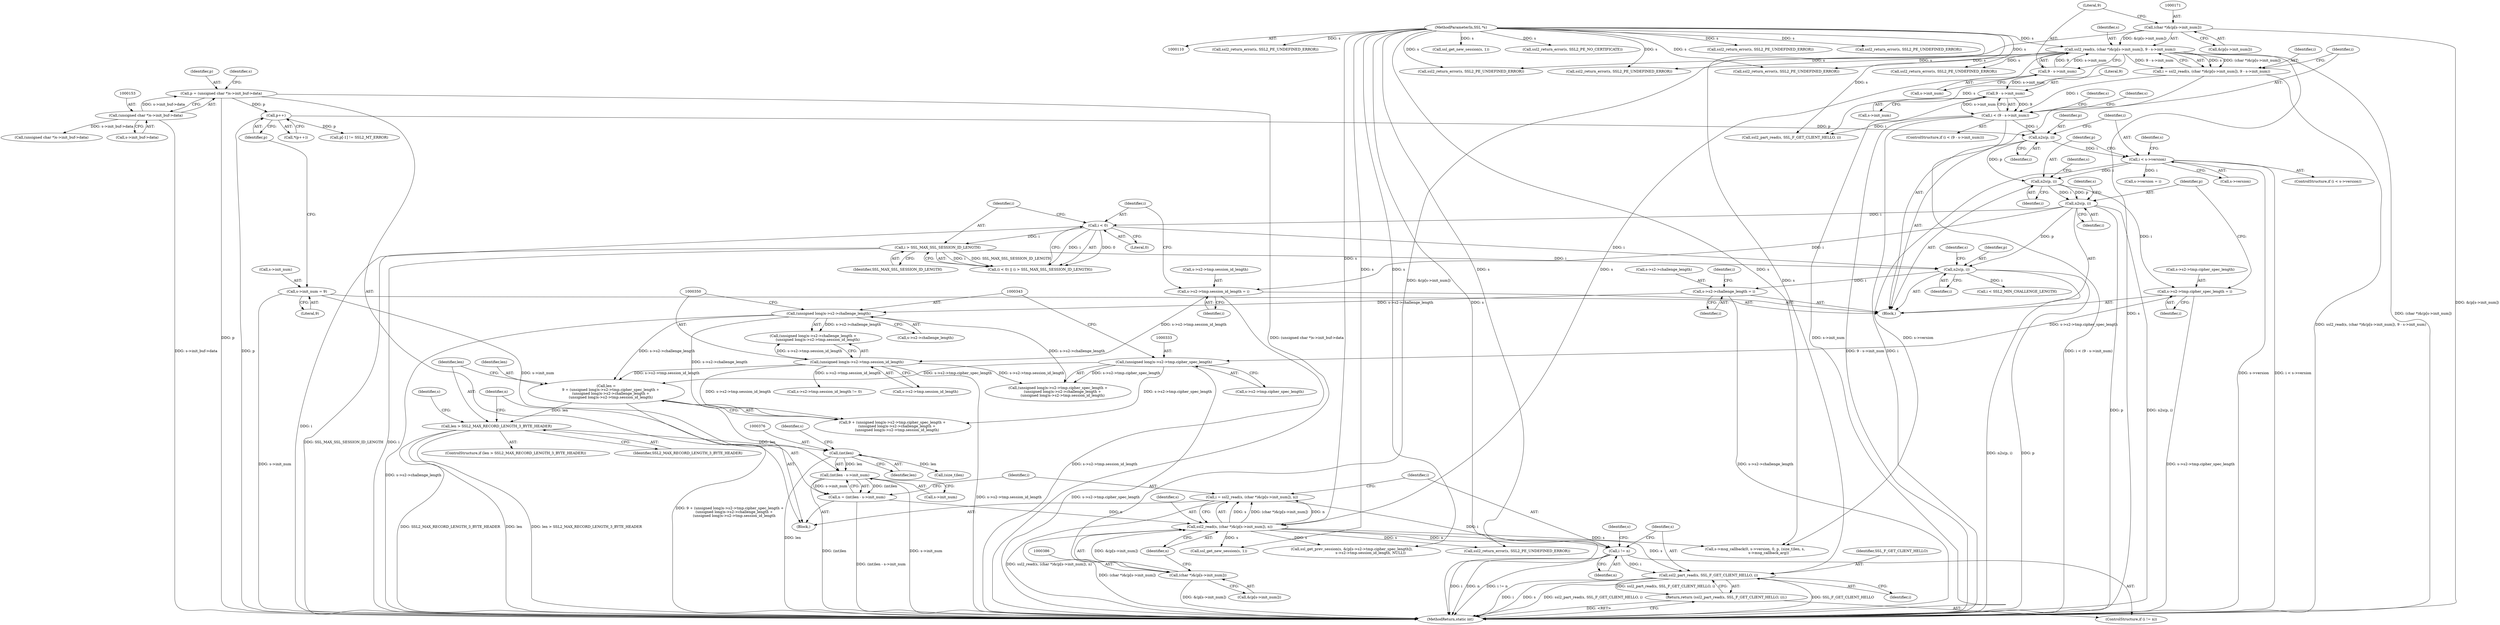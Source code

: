 digraph "0_openssl_d81a1600588b726c2bdccda7efad3cc7a87d6245@API" {
"1000381" [label="(Call,i = ssl2_read(s, (char *)&(p[s->init_num]), n))"];
"1000383" [label="(Call,ssl2_read(s, (char *)&(p[s->init_num]), n))"];
"1000168" [label="(Call,ssl2_read(s, (char *)&(p[s->init_num]), 9 - s->init_num))"];
"1000111" [label="(MethodParameterIn,SSL *s)"];
"1000170" [label="(Call,(char *)&(p[s->init_num]))"];
"1000178" [label="(Call,9 - s->init_num)"];
"1000385" [label="(Call,(char *)&(p[s->init_num]))"];
"1000372" [label="(Call,n = (int)len - s->init_num)"];
"1000374" [label="(Call,(int)len - s->init_num)"];
"1000375" [label="(Call,(int)len)"];
"1000359" [label="(Call,len > SSL2_MAX_RECORD_LENGTH_3_BYTE_HEADER)"];
"1000327" [label="(Call,len =\n        9 + (unsigned long)s->s2->tmp.cipher_spec_length +\n        (unsigned long)s->s2->challenge_length +\n        (unsigned long)s->s2->tmp.session_id_length)"];
"1000332" [label="(Call,(unsigned long)s->s2->tmp.cipher_spec_length)"];
"1000246" [label="(Call,s->s2->tmp.cipher_spec_length = i)"];
"1000243" [label="(Call,n2s(p, i))"];
"1000229" [label="(Call,n2s(p, i))"];
"1000204" [label="(Call,p++)"];
"1000150" [label="(Call,p = (unsigned char *)s->init_buf->data)"];
"1000152" [label="(Call,(unsigned char *)s->init_buf->data)"];
"1000184" [label="(Call,i < (9 - s->init_num))"];
"1000166" [label="(Call,i = ssl2_read(s, (char *)&(p[s->init_num]), 9 - s->init_num))"];
"1000186" [label="(Call,9 - s->init_num)"];
"1000233" [label="(Call,i < s->version)"];
"1000342" [label="(Call,(unsigned long)s->s2->challenge_length)"];
"1000288" [label="(Call,s->s2->challenge_length = i)"];
"1000285" [label="(Call,n2s(p, i))"];
"1000255" [label="(Call,n2s(p, i))"];
"1000272" [label="(Call,i > SSL_MAX_SSL_SESSION_ID_LENGTH)"];
"1000269" [label="(Call,i < 0)"];
"1000349" [label="(Call,(unsigned long)s->s2->tmp.session_id_length)"];
"1000258" [label="(Call,s->s2->tmp.session_id_length = i)"];
"1000196" [label="(Call,s->init_num = 9)"];
"1000395" [label="(Call,i != n)"];
"1000399" [label="(Call,ssl2_part_read(s, SSL_F_GET_CLIENT_HELLO, i))"];
"1000398" [label="(Return,return (ssl2_part_read(s, SSL_F_GET_CLIENT_HELLO, i));)"];
"1000204" [label="(Call,p++)"];
"1000393" [label="(Identifier,n)"];
"1000170" [label="(Call,(char *)&(p[s->init_num]))"];
"1000257" [label="(Identifier,i)"];
"1000398" [label="(Return,return (ssl2_part_read(s, SSL_F_GET_CLIENT_HELLO, i));)"];
"1000180" [label="(Call,s->init_num)"];
"1000397" [label="(Identifier,n)"];
"1000297" [label="(Call,i < SSL2_MIN_CHALLENGE_LENGTH)"];
"1000255" [label="(Call,n2s(p, i))"];
"1000519" [label="(Call,ssl2_return_error(s, SSL2_PE_UNDEFINED_ERROR))"];
"1000198" [label="(Identifier,s)"];
"1000304" [label="(Call,ssl2_return_error(s, SSL2_PE_UNDEFINED_ERROR))"];
"1000384" [label="(Identifier,s)"];
"1000150" [label="(Call,p = (unsigned char *)s->init_buf->data)"];
"1000154" [label="(Call,s->init_buf->data)"];
"1000373" [label="(Identifier,n)"];
"1000387" [label="(Call,&(p[s->init_num]))"];
"1000151" [label="(Identifier,p)"];
"1000375" [label="(Call,(int)len)"];
"1000256" [label="(Identifier,p)"];
"1000378" [label="(Call,s->init_num)"];
"1000385" [label="(Call,(char *)&(p[s->init_num]))"];
"1000266" [label="(Identifier,i)"];
"1000285" [label="(Call,n2s(p, i))"];
"1000358" [label="(ControlStructure,if (len > SSL2_MAX_RECORD_LENGTH_3_BYTE_HEADER))"];
"1000238" [label="(Call,s->version = i)"];
"1000381" [label="(Call,i = ssl2_read(s, (char *)&(p[s->init_num]), n))"];
"1000165" [label="(Block,)"];
"1000555" [label="(MethodReturn,static int)"];
"1000183" [label="(ControlStructure,if (i < (9 - s->init_num)))"];
"1000244" [label="(Identifier,p)"];
"1000258" [label="(Call,s->s2->tmp.session_id_length = i)"];
"1000270" [label="(Identifier,i)"];
"1000400" [label="(Identifier,s)"];
"1000328" [label="(Identifier,len)"];
"1000193" [label="(Identifier,s)"];
"1000291" [label="(Identifier,s)"];
"1000216" [label="(Call,ssl2_return_error(s, SSL2_PE_UNDEFINED_ERROR))"];
"1000289" [label="(Call,s->s2->challenge_length)"];
"1000427" [label="(Call,s->s2->tmp.session_id_length != 0)"];
"1000334" [label="(Call,s->s2->tmp.cipher_spec_length)"];
"1000402" [label="(Identifier,i)"];
"1000382" [label="(Identifier,i)"];
"1000395" [label="(Call,i != n)"];
"1000167" [label="(Identifier,i)"];
"1000188" [label="(Call,s->init_num)"];
"1000415" [label="(Call,(size_t)len)"];
"1000192" [label="(Call,ssl2_part_read(s, SSL_F_GET_CLIENT_HELLO, i))"];
"1000396" [label="(Identifier,i)"];
"1000185" [label="(Identifier,i)"];
"1000408" [label="(Call,s->msg_callback(0, s->version, 0, p, (size_t)len, s,\n                        s->msg_callback_arg))"];
"1000545" [label="(Call,ssl_get_new_session(s, 1))"];
"1000320" [label="(Call,(unsigned char *)s->init_buf->data)"];
"1000332" [label="(Call,(unsigned long)s->s2->tmp.cipher_spec_length)"];
"1000329" [label="(Call,9 + (unsigned long)s->s2->tmp.cipher_spec_length +\n        (unsigned long)s->s2->challenge_length +\n        (unsigned long)s->s2->tmp.session_id_length)"];
"1000331" [label="(Call,(unsigned long)s->s2->tmp.cipher_spec_length +\n        (unsigned long)s->s2->challenge_length +\n        (unsigned long)s->s2->tmp.session_id_length)"];
"1000243" [label="(Call,n2s(p, i))"];
"1000230" [label="(Identifier,p)"];
"1000247" [label="(Call,s->s2->tmp.cipher_spec_length)"];
"1000327" [label="(Call,len =\n        9 + (unsigned long)s->s2->tmp.cipher_spec_length +\n        (unsigned long)s->s2->challenge_length +\n        (unsigned long)s->s2->tmp.session_id_length)"];
"1000166" [label="(Call,i = ssl2_read(s, (char *)&(p[s->init_num]), 9 - s->init_num))"];
"1000364" [label="(Identifier,s)"];
"1000246" [label="(Call,s->s2->tmp.cipher_spec_length = i)"];
"1000196" [label="(Call,s->init_num = 9)"];
"1000234" [label="(Identifier,i)"];
"1000342" [label="(Call,(unsigned long)s->s2->challenge_length)"];
"1000534" [label="(Call,ssl2_return_error(s, SSL2_PE_NO_CERTIFICATE))"];
"1000361" [label="(Identifier,SSL2_MAX_RECORD_LENGTH_3_BYTE_HEADER)"];
"1000468" [label="(Call,ssl_get_new_session(s, 1))"];
"1000351" [label="(Call,s->s2->tmp.session_id_length)"];
"1000179" [label="(Literal,9)"];
"1000250" [label="(Identifier,s)"];
"1000399" [label="(Call,ssl2_part_read(s, SSL_F_GET_CLIENT_HELLO, i))"];
"1000205" [label="(Identifier,p)"];
"1000383" [label="(Call,ssl2_read(s, (char *)&(p[s->init_num]), n))"];
"1000240" [label="(Identifier,s)"];
"1000401" [label="(Identifier,SSL_F_GET_CLIENT_HELLO)"];
"1000405" [label="(Identifier,s)"];
"1000187" [label="(Literal,9)"];
"1000162" [label="(Identifier,s)"];
"1000184" [label="(Call,i < (9 - s->init_num))"];
"1000231" [label="(Identifier,i)"];
"1000288" [label="(Call,s->s2->challenge_length = i)"];
"1000169" [label="(Identifier,s)"];
"1000374" [label="(Call,(int)len - s->init_num)"];
"1000233" [label="(Call,i < s->version)"];
"1000341" [label="(Call,(unsigned long)s->s2->challenge_length +\n        (unsigned long)s->s2->tmp.session_id_length)"];
"1000482" [label="(Call,ssl_get_prev_session(s, &(p[s->s2->tmp.cipher_spec_length]),\n                                 s->s2->tmp.session_id_length, NULL))"];
"1000360" [label="(Identifier,len)"];
"1000294" [label="(Identifier,i)"];
"1000349" [label="(Call,(unsigned long)s->s2->tmp.session_id_length)"];
"1000268" [label="(Call,(i < 0) || (i > SSL_MAX_SSL_SESSION_ID_LENGTH))"];
"1000186" [label="(Call,9 - s->init_num)"];
"1000235" [label="(Call,s->version)"];
"1000274" [label="(Identifier,SSL_MAX_SSL_SESSION_ID_LENGTH)"];
"1000232" [label="(ControlStructure,if (i < s->version))"];
"1000197" [label="(Call,s->init_num)"];
"1000359" [label="(Call,len > SSL2_MAX_RECORD_LENGTH_3_BYTE_HEADER)"];
"1000229" [label="(Call,n2s(p, i))"];
"1000273" [label="(Identifier,i)"];
"1000254" [label="(Identifier,i)"];
"1000203" [label="(Call,*(p++))"];
"1000286" [label="(Identifier,p)"];
"1000262" [label="(Identifier,s)"];
"1000394" [label="(ControlStructure,if (i != n))"];
"1000446" [label="(Call,ssl2_return_error(s, SSL2_PE_UNDEFINED_ERROR))"];
"1000245" [label="(Identifier,i)"];
"1000372" [label="(Call,n = (int)len - s->init_num)"];
"1000472" [label="(Call,ssl2_return_error(s, SSL2_PE_UNDEFINED_ERROR))"];
"1000272" [label="(Call,i > SSL_MAX_SSL_SESSION_ID_LENGTH)"];
"1000271" [label="(Literal,0)"];
"1000269" [label="(Call,i < 0)"];
"1000112" [label="(Block,)"];
"1000287" [label="(Identifier,i)"];
"1000298" [label="(Identifier,i)"];
"1000549" [label="(Call,ssl2_return_error(s, SSL2_PE_UNDEFINED_ERROR))"];
"1000152" [label="(Call,(unsigned char *)s->init_buf->data)"];
"1000200" [label="(Literal,9)"];
"1000209" [label="(Call,p[-1] != SSL2_MT_ERROR)"];
"1000363" [label="(Call,ssl2_return_error(s, SSL2_PE_UNDEFINED_ERROR))"];
"1000344" [label="(Call,s->s2->challenge_length)"];
"1000377" [label="(Identifier,len)"];
"1000259" [label="(Call,s->s2->tmp.session_id_length)"];
"1000178" [label="(Call,9 - s->init_num)"];
"1000276" [label="(Call,ssl2_return_error(s, SSL2_PE_UNDEFINED_ERROR))"];
"1000379" [label="(Identifier,s)"];
"1000168" [label="(Call,ssl2_read(s, (char *)&(p[s->init_num]), 9 - s->init_num))"];
"1000111" [label="(MethodParameterIn,SSL *s)"];
"1000172" [label="(Call,&(p[s->init_num]))"];
"1000381" -> "1000112"  [label="AST: "];
"1000381" -> "1000383"  [label="CFG: "];
"1000382" -> "1000381"  [label="AST: "];
"1000383" -> "1000381"  [label="AST: "];
"1000396" -> "1000381"  [label="CFG: "];
"1000381" -> "1000555"  [label="DDG: ssl2_read(s, (char *)&(p[s->init_num]), n)"];
"1000383" -> "1000381"  [label="DDG: s"];
"1000383" -> "1000381"  [label="DDG: (char *)&(p[s->init_num])"];
"1000383" -> "1000381"  [label="DDG: n"];
"1000381" -> "1000395"  [label="DDG: i"];
"1000383" -> "1000393"  [label="CFG: "];
"1000384" -> "1000383"  [label="AST: "];
"1000385" -> "1000383"  [label="AST: "];
"1000393" -> "1000383"  [label="AST: "];
"1000383" -> "1000555"  [label="DDG: (char *)&(p[s->init_num])"];
"1000168" -> "1000383"  [label="DDG: s"];
"1000111" -> "1000383"  [label="DDG: s"];
"1000385" -> "1000383"  [label="DDG: &(p[s->init_num])"];
"1000372" -> "1000383"  [label="DDG: n"];
"1000383" -> "1000395"  [label="DDG: n"];
"1000383" -> "1000399"  [label="DDG: s"];
"1000383" -> "1000408"  [label="DDG: s"];
"1000383" -> "1000446"  [label="DDG: s"];
"1000383" -> "1000468"  [label="DDG: s"];
"1000383" -> "1000482"  [label="DDG: s"];
"1000168" -> "1000166"  [label="AST: "];
"1000168" -> "1000178"  [label="CFG: "];
"1000169" -> "1000168"  [label="AST: "];
"1000170" -> "1000168"  [label="AST: "];
"1000178" -> "1000168"  [label="AST: "];
"1000166" -> "1000168"  [label="CFG: "];
"1000168" -> "1000555"  [label="DDG: s"];
"1000168" -> "1000555"  [label="DDG: (char *)&(p[s->init_num])"];
"1000168" -> "1000166"  [label="DDG: s"];
"1000168" -> "1000166"  [label="DDG: (char *)&(p[s->init_num])"];
"1000168" -> "1000166"  [label="DDG: 9 - s->init_num"];
"1000111" -> "1000168"  [label="DDG: s"];
"1000170" -> "1000168"  [label="DDG: &(p[s->init_num])"];
"1000178" -> "1000168"  [label="DDG: 9"];
"1000178" -> "1000168"  [label="DDG: s->init_num"];
"1000168" -> "1000192"  [label="DDG: s"];
"1000168" -> "1000216"  [label="DDG: s"];
"1000168" -> "1000276"  [label="DDG: s"];
"1000168" -> "1000304"  [label="DDG: s"];
"1000168" -> "1000363"  [label="DDG: s"];
"1000111" -> "1000110"  [label="AST: "];
"1000111" -> "1000555"  [label="DDG: s"];
"1000111" -> "1000192"  [label="DDG: s"];
"1000111" -> "1000216"  [label="DDG: s"];
"1000111" -> "1000276"  [label="DDG: s"];
"1000111" -> "1000304"  [label="DDG: s"];
"1000111" -> "1000363"  [label="DDG: s"];
"1000111" -> "1000399"  [label="DDG: s"];
"1000111" -> "1000408"  [label="DDG: s"];
"1000111" -> "1000446"  [label="DDG: s"];
"1000111" -> "1000468"  [label="DDG: s"];
"1000111" -> "1000472"  [label="DDG: s"];
"1000111" -> "1000482"  [label="DDG: s"];
"1000111" -> "1000519"  [label="DDG: s"];
"1000111" -> "1000534"  [label="DDG: s"];
"1000111" -> "1000545"  [label="DDG: s"];
"1000111" -> "1000549"  [label="DDG: s"];
"1000170" -> "1000172"  [label="CFG: "];
"1000171" -> "1000170"  [label="AST: "];
"1000172" -> "1000170"  [label="AST: "];
"1000179" -> "1000170"  [label="CFG: "];
"1000170" -> "1000555"  [label="DDG: &(p[s->init_num])"];
"1000170" -> "1000385"  [label="DDG: &(p[s->init_num])"];
"1000178" -> "1000180"  [label="CFG: "];
"1000179" -> "1000178"  [label="AST: "];
"1000180" -> "1000178"  [label="AST: "];
"1000178" -> "1000186"  [label="DDG: s->init_num"];
"1000385" -> "1000387"  [label="CFG: "];
"1000386" -> "1000385"  [label="AST: "];
"1000387" -> "1000385"  [label="AST: "];
"1000393" -> "1000385"  [label="CFG: "];
"1000385" -> "1000555"  [label="DDG: &(p[s->init_num])"];
"1000372" -> "1000112"  [label="AST: "];
"1000372" -> "1000374"  [label="CFG: "];
"1000373" -> "1000372"  [label="AST: "];
"1000374" -> "1000372"  [label="AST: "];
"1000382" -> "1000372"  [label="CFG: "];
"1000372" -> "1000555"  [label="DDG: (int)len - s->init_num"];
"1000374" -> "1000372"  [label="DDG: (int)len"];
"1000374" -> "1000372"  [label="DDG: s->init_num"];
"1000374" -> "1000378"  [label="CFG: "];
"1000375" -> "1000374"  [label="AST: "];
"1000378" -> "1000374"  [label="AST: "];
"1000374" -> "1000555"  [label="DDG: (int)len"];
"1000374" -> "1000555"  [label="DDG: s->init_num"];
"1000375" -> "1000374"  [label="DDG: len"];
"1000196" -> "1000374"  [label="DDG: s->init_num"];
"1000375" -> "1000377"  [label="CFG: "];
"1000376" -> "1000375"  [label="AST: "];
"1000377" -> "1000375"  [label="AST: "];
"1000379" -> "1000375"  [label="CFG: "];
"1000375" -> "1000555"  [label="DDG: len"];
"1000359" -> "1000375"  [label="DDG: len"];
"1000375" -> "1000415"  [label="DDG: len"];
"1000359" -> "1000358"  [label="AST: "];
"1000359" -> "1000361"  [label="CFG: "];
"1000360" -> "1000359"  [label="AST: "];
"1000361" -> "1000359"  [label="AST: "];
"1000364" -> "1000359"  [label="CFG: "];
"1000373" -> "1000359"  [label="CFG: "];
"1000359" -> "1000555"  [label="DDG: SSL2_MAX_RECORD_LENGTH_3_BYTE_HEADER"];
"1000359" -> "1000555"  [label="DDG: len"];
"1000359" -> "1000555"  [label="DDG: len > SSL2_MAX_RECORD_LENGTH_3_BYTE_HEADER"];
"1000327" -> "1000359"  [label="DDG: len"];
"1000327" -> "1000112"  [label="AST: "];
"1000327" -> "1000329"  [label="CFG: "];
"1000328" -> "1000327"  [label="AST: "];
"1000329" -> "1000327"  [label="AST: "];
"1000360" -> "1000327"  [label="CFG: "];
"1000327" -> "1000555"  [label="DDG: 9 + (unsigned long)s->s2->tmp.cipher_spec_length +\n        (unsigned long)s->s2->challenge_length +\n        (unsigned long)s->s2->tmp.session_id_length"];
"1000332" -> "1000327"  [label="DDG: s->s2->tmp.cipher_spec_length"];
"1000342" -> "1000327"  [label="DDG: s->s2->challenge_length"];
"1000349" -> "1000327"  [label="DDG: s->s2->tmp.session_id_length"];
"1000332" -> "1000331"  [label="AST: "];
"1000332" -> "1000334"  [label="CFG: "];
"1000333" -> "1000332"  [label="AST: "];
"1000334" -> "1000332"  [label="AST: "];
"1000343" -> "1000332"  [label="CFG: "];
"1000332" -> "1000555"  [label="DDG: s->s2->tmp.cipher_spec_length"];
"1000332" -> "1000329"  [label="DDG: s->s2->tmp.cipher_spec_length"];
"1000332" -> "1000331"  [label="DDG: s->s2->tmp.cipher_spec_length"];
"1000246" -> "1000332"  [label="DDG: s->s2->tmp.cipher_spec_length"];
"1000246" -> "1000165"  [label="AST: "];
"1000246" -> "1000254"  [label="CFG: "];
"1000247" -> "1000246"  [label="AST: "];
"1000254" -> "1000246"  [label="AST: "];
"1000256" -> "1000246"  [label="CFG: "];
"1000246" -> "1000555"  [label="DDG: s->s2->tmp.cipher_spec_length"];
"1000243" -> "1000246"  [label="DDG: i"];
"1000243" -> "1000165"  [label="AST: "];
"1000243" -> "1000245"  [label="CFG: "];
"1000244" -> "1000243"  [label="AST: "];
"1000245" -> "1000243"  [label="AST: "];
"1000250" -> "1000243"  [label="CFG: "];
"1000229" -> "1000243"  [label="DDG: p"];
"1000233" -> "1000243"  [label="DDG: i"];
"1000243" -> "1000255"  [label="DDG: p"];
"1000243" -> "1000255"  [label="DDG: i"];
"1000229" -> "1000165"  [label="AST: "];
"1000229" -> "1000231"  [label="CFG: "];
"1000230" -> "1000229"  [label="AST: "];
"1000231" -> "1000229"  [label="AST: "];
"1000234" -> "1000229"  [label="CFG: "];
"1000204" -> "1000229"  [label="DDG: p"];
"1000184" -> "1000229"  [label="DDG: i"];
"1000229" -> "1000233"  [label="DDG: i"];
"1000204" -> "1000203"  [label="AST: "];
"1000204" -> "1000205"  [label="CFG: "];
"1000205" -> "1000204"  [label="AST: "];
"1000203" -> "1000204"  [label="CFG: "];
"1000204" -> "1000555"  [label="DDG: p"];
"1000150" -> "1000204"  [label="DDG: p"];
"1000204" -> "1000209"  [label="DDG: p"];
"1000150" -> "1000112"  [label="AST: "];
"1000150" -> "1000152"  [label="CFG: "];
"1000151" -> "1000150"  [label="AST: "];
"1000152" -> "1000150"  [label="AST: "];
"1000162" -> "1000150"  [label="CFG: "];
"1000150" -> "1000555"  [label="DDG: p"];
"1000150" -> "1000555"  [label="DDG: (unsigned char *)s->init_buf->data"];
"1000152" -> "1000150"  [label="DDG: s->init_buf->data"];
"1000152" -> "1000154"  [label="CFG: "];
"1000153" -> "1000152"  [label="AST: "];
"1000154" -> "1000152"  [label="AST: "];
"1000152" -> "1000555"  [label="DDG: s->init_buf->data"];
"1000152" -> "1000320"  [label="DDG: s->init_buf->data"];
"1000184" -> "1000183"  [label="AST: "];
"1000184" -> "1000186"  [label="CFG: "];
"1000185" -> "1000184"  [label="AST: "];
"1000186" -> "1000184"  [label="AST: "];
"1000193" -> "1000184"  [label="CFG: "];
"1000198" -> "1000184"  [label="CFG: "];
"1000184" -> "1000555"  [label="DDG: 9 - s->init_num"];
"1000184" -> "1000555"  [label="DDG: i"];
"1000184" -> "1000555"  [label="DDG: i < (9 - s->init_num)"];
"1000166" -> "1000184"  [label="DDG: i"];
"1000186" -> "1000184"  [label="DDG: 9"];
"1000186" -> "1000184"  [label="DDG: s->init_num"];
"1000184" -> "1000192"  [label="DDG: i"];
"1000166" -> "1000165"  [label="AST: "];
"1000167" -> "1000166"  [label="AST: "];
"1000185" -> "1000166"  [label="CFG: "];
"1000166" -> "1000555"  [label="DDG: ssl2_read(s, (char *)&(p[s->init_num]), 9 - s->init_num)"];
"1000186" -> "1000188"  [label="CFG: "];
"1000187" -> "1000186"  [label="AST: "];
"1000188" -> "1000186"  [label="AST: "];
"1000186" -> "1000555"  [label="DDG: s->init_num"];
"1000233" -> "1000232"  [label="AST: "];
"1000233" -> "1000235"  [label="CFG: "];
"1000234" -> "1000233"  [label="AST: "];
"1000235" -> "1000233"  [label="AST: "];
"1000240" -> "1000233"  [label="CFG: "];
"1000244" -> "1000233"  [label="CFG: "];
"1000233" -> "1000555"  [label="DDG: i < s->version"];
"1000233" -> "1000555"  [label="DDG: s->version"];
"1000233" -> "1000238"  [label="DDG: i"];
"1000233" -> "1000408"  [label="DDG: s->version"];
"1000342" -> "1000341"  [label="AST: "];
"1000342" -> "1000344"  [label="CFG: "];
"1000343" -> "1000342"  [label="AST: "];
"1000344" -> "1000342"  [label="AST: "];
"1000350" -> "1000342"  [label="CFG: "];
"1000342" -> "1000555"  [label="DDG: s->s2->challenge_length"];
"1000342" -> "1000329"  [label="DDG: s->s2->challenge_length"];
"1000342" -> "1000331"  [label="DDG: s->s2->challenge_length"];
"1000342" -> "1000341"  [label="DDG: s->s2->challenge_length"];
"1000288" -> "1000342"  [label="DDG: s->s2->challenge_length"];
"1000288" -> "1000165"  [label="AST: "];
"1000288" -> "1000294"  [label="CFG: "];
"1000289" -> "1000288"  [label="AST: "];
"1000294" -> "1000288"  [label="AST: "];
"1000298" -> "1000288"  [label="CFG: "];
"1000288" -> "1000555"  [label="DDG: s->s2->challenge_length"];
"1000285" -> "1000288"  [label="DDG: i"];
"1000285" -> "1000165"  [label="AST: "];
"1000285" -> "1000287"  [label="CFG: "];
"1000286" -> "1000285"  [label="AST: "];
"1000287" -> "1000285"  [label="AST: "];
"1000291" -> "1000285"  [label="CFG: "];
"1000285" -> "1000555"  [label="DDG: p"];
"1000285" -> "1000555"  [label="DDG: n2s(p, i)"];
"1000255" -> "1000285"  [label="DDG: p"];
"1000272" -> "1000285"  [label="DDG: i"];
"1000269" -> "1000285"  [label="DDG: i"];
"1000285" -> "1000297"  [label="DDG: i"];
"1000255" -> "1000165"  [label="AST: "];
"1000255" -> "1000257"  [label="CFG: "];
"1000256" -> "1000255"  [label="AST: "];
"1000257" -> "1000255"  [label="AST: "];
"1000262" -> "1000255"  [label="CFG: "];
"1000255" -> "1000555"  [label="DDG: n2s(p, i)"];
"1000255" -> "1000555"  [label="DDG: p"];
"1000255" -> "1000258"  [label="DDG: i"];
"1000255" -> "1000269"  [label="DDG: i"];
"1000272" -> "1000268"  [label="AST: "];
"1000272" -> "1000274"  [label="CFG: "];
"1000273" -> "1000272"  [label="AST: "];
"1000274" -> "1000272"  [label="AST: "];
"1000268" -> "1000272"  [label="CFG: "];
"1000272" -> "1000555"  [label="DDG: SSL_MAX_SSL_SESSION_ID_LENGTH"];
"1000272" -> "1000555"  [label="DDG: i"];
"1000272" -> "1000268"  [label="DDG: i"];
"1000272" -> "1000268"  [label="DDG: SSL_MAX_SSL_SESSION_ID_LENGTH"];
"1000269" -> "1000272"  [label="DDG: i"];
"1000269" -> "1000268"  [label="AST: "];
"1000269" -> "1000271"  [label="CFG: "];
"1000270" -> "1000269"  [label="AST: "];
"1000271" -> "1000269"  [label="AST: "];
"1000273" -> "1000269"  [label="CFG: "];
"1000268" -> "1000269"  [label="CFG: "];
"1000269" -> "1000555"  [label="DDG: i"];
"1000269" -> "1000268"  [label="DDG: i"];
"1000269" -> "1000268"  [label="DDG: 0"];
"1000349" -> "1000341"  [label="AST: "];
"1000349" -> "1000351"  [label="CFG: "];
"1000350" -> "1000349"  [label="AST: "];
"1000351" -> "1000349"  [label="AST: "];
"1000341" -> "1000349"  [label="CFG: "];
"1000349" -> "1000555"  [label="DDG: s->s2->tmp.session_id_length"];
"1000349" -> "1000329"  [label="DDG: s->s2->tmp.session_id_length"];
"1000349" -> "1000331"  [label="DDG: s->s2->tmp.session_id_length"];
"1000349" -> "1000341"  [label="DDG: s->s2->tmp.session_id_length"];
"1000258" -> "1000349"  [label="DDG: s->s2->tmp.session_id_length"];
"1000349" -> "1000427"  [label="DDG: s->s2->tmp.session_id_length"];
"1000258" -> "1000165"  [label="AST: "];
"1000258" -> "1000266"  [label="CFG: "];
"1000259" -> "1000258"  [label="AST: "];
"1000266" -> "1000258"  [label="AST: "];
"1000270" -> "1000258"  [label="CFG: "];
"1000258" -> "1000555"  [label="DDG: s->s2->tmp.session_id_length"];
"1000196" -> "1000165"  [label="AST: "];
"1000196" -> "1000200"  [label="CFG: "];
"1000197" -> "1000196"  [label="AST: "];
"1000200" -> "1000196"  [label="AST: "];
"1000205" -> "1000196"  [label="CFG: "];
"1000196" -> "1000555"  [label="DDG: s->init_num"];
"1000395" -> "1000394"  [label="AST: "];
"1000395" -> "1000397"  [label="CFG: "];
"1000396" -> "1000395"  [label="AST: "];
"1000397" -> "1000395"  [label="AST: "];
"1000400" -> "1000395"  [label="CFG: "];
"1000405" -> "1000395"  [label="CFG: "];
"1000395" -> "1000555"  [label="DDG: i"];
"1000395" -> "1000555"  [label="DDG: n"];
"1000395" -> "1000555"  [label="DDG: i != n"];
"1000395" -> "1000399"  [label="DDG: i"];
"1000399" -> "1000398"  [label="AST: "];
"1000399" -> "1000402"  [label="CFG: "];
"1000400" -> "1000399"  [label="AST: "];
"1000401" -> "1000399"  [label="AST: "];
"1000402" -> "1000399"  [label="AST: "];
"1000398" -> "1000399"  [label="CFG: "];
"1000399" -> "1000555"  [label="DDG: SSL_F_GET_CLIENT_HELLO"];
"1000399" -> "1000555"  [label="DDG: i"];
"1000399" -> "1000555"  [label="DDG: s"];
"1000399" -> "1000555"  [label="DDG: ssl2_part_read(s, SSL_F_GET_CLIENT_HELLO, i)"];
"1000399" -> "1000398"  [label="DDG: ssl2_part_read(s, SSL_F_GET_CLIENT_HELLO, i)"];
"1000398" -> "1000394"  [label="AST: "];
"1000555" -> "1000398"  [label="CFG: "];
"1000398" -> "1000555"  [label="DDG: <RET>"];
}

